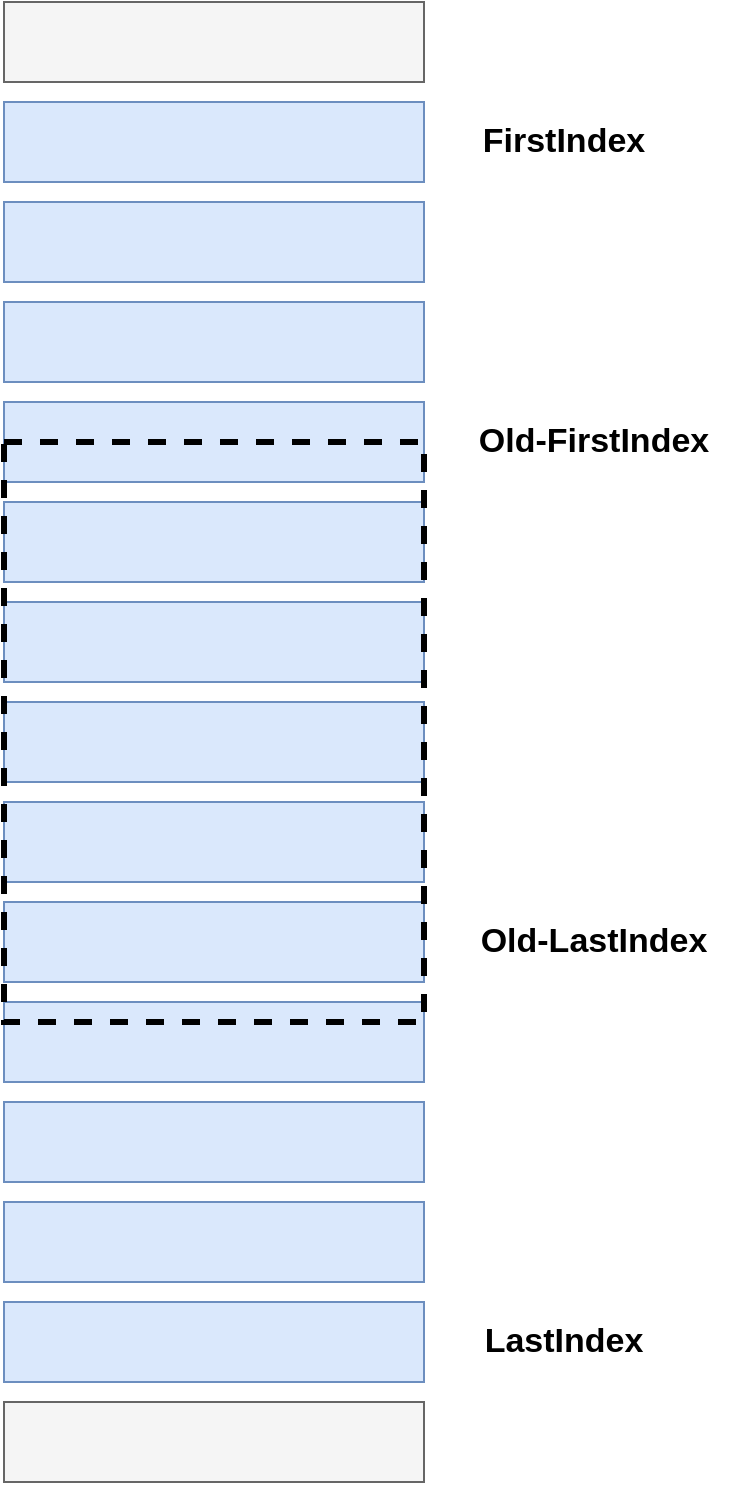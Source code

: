 <mxfile version="13.6.0" type="github">
  <diagram id="MtzvJQ1q3P5HI-TOtuv1" name="Page-1">
    <mxGraphModel dx="1422" dy="713" grid="1" gridSize="10" guides="1" tooltips="1" connect="1" arrows="1" fold="1" page="1" pageScale="1" pageWidth="1169" pageHeight="827" math="0" shadow="0">
      <root>
        <mxCell id="0" />
        <mxCell id="1" parent="0" />
        <mxCell id="k7DeWXXC1MOdUAD8JUGN-9" value="" style="rounded=0;whiteSpace=wrap;html=1;strokeWidth=1;fillColor=#dae8fc;strokeColor=#6c8ebf;" vertex="1" parent="1">
          <mxGeometry x="160" y="380" width="210" height="40" as="geometry" />
        </mxCell>
        <mxCell id="k7DeWXXC1MOdUAD8JUGN-3" value="" style="rounded=0;whiteSpace=wrap;html=1;strokeWidth=1;fillColor=#dae8fc;strokeColor=#6c8ebf;" vertex="1" parent="1">
          <mxGeometry x="160" y="230" width="210" height="40" as="geometry" />
        </mxCell>
        <mxCell id="k7DeWXXC1MOdUAD8JUGN-4" value="" style="rounded=0;whiteSpace=wrap;html=1;strokeWidth=1;fillColor=#dae8fc;strokeColor=#6c8ebf;" vertex="1" parent="1">
          <mxGeometry x="160" y="180" width="210" height="40" as="geometry" />
        </mxCell>
        <mxCell id="k7DeWXXC1MOdUAD8JUGN-5" value="" style="rounded=0;whiteSpace=wrap;html=1;strokeWidth=1;fillColor=#dae8fc;strokeColor=#6c8ebf;" vertex="1" parent="1">
          <mxGeometry x="160" y="130" width="210" height="40" as="geometry" />
        </mxCell>
        <mxCell id="k7DeWXXC1MOdUAD8JUGN-6" value="" style="rounded=0;whiteSpace=wrap;html=1;strokeWidth=1;fillColor=#dae8fc;strokeColor=#6c8ebf;" vertex="1" parent="1">
          <mxGeometry x="160" y="80" width="210" height="40" as="geometry" />
        </mxCell>
        <mxCell id="k7DeWXXC1MOdUAD8JUGN-7" value="" style="rounded=0;whiteSpace=wrap;html=1;strokeWidth=1;fillColor=#dae8fc;strokeColor=#6c8ebf;" vertex="1" parent="1">
          <mxGeometry x="160" y="280" width="210" height="40" as="geometry" />
        </mxCell>
        <mxCell id="k7DeWXXC1MOdUAD8JUGN-8" value="" style="rounded=0;whiteSpace=wrap;html=1;strokeWidth=1;fillColor=#dae8fc;strokeColor=#6c8ebf;" vertex="1" parent="1">
          <mxGeometry x="160" y="330" width="210" height="40" as="geometry" />
        </mxCell>
        <mxCell id="k7DeWXXC1MOdUAD8JUGN-10" value="" style="rounded=0;whiteSpace=wrap;html=1;strokeWidth=1;fillColor=#dae8fc;strokeColor=#6c8ebf;" vertex="1" parent="1">
          <mxGeometry x="160" y="430" width="210" height="40" as="geometry" />
        </mxCell>
        <mxCell id="k7DeWXXC1MOdUAD8JUGN-11" value="" style="rounded=0;whiteSpace=wrap;html=1;strokeWidth=1;fillColor=#dae8fc;strokeColor=#6c8ebf;" vertex="1" parent="1">
          <mxGeometry x="160" y="480" width="210" height="40" as="geometry" />
        </mxCell>
        <mxCell id="k7DeWXXC1MOdUAD8JUGN-12" value="" style="rounded=0;whiteSpace=wrap;html=1;strokeWidth=1;fillColor=#dae8fc;strokeColor=#6c8ebf;" vertex="1" parent="1">
          <mxGeometry x="160" y="530" width="210" height="40" as="geometry" />
        </mxCell>
        <mxCell id="k7DeWXXC1MOdUAD8JUGN-13" value="" style="rounded=0;whiteSpace=wrap;html=1;strokeWidth=1;fillColor=#dae8fc;strokeColor=#6c8ebf;" vertex="1" parent="1">
          <mxGeometry x="160" y="580" width="210" height="40" as="geometry" />
        </mxCell>
        <mxCell id="k7DeWXXC1MOdUAD8JUGN-14" value="" style="rounded=0;whiteSpace=wrap;html=1;strokeWidth=1;fillColor=#dae8fc;strokeColor=#6c8ebf;" vertex="1" parent="1">
          <mxGeometry x="160" y="630" width="210" height="40" as="geometry" />
        </mxCell>
        <mxCell id="k7DeWXXC1MOdUAD8JUGN-15" value="" style="rounded=0;whiteSpace=wrap;html=1;strokeWidth=1;fillColor=#dae8fc;strokeColor=#6c8ebf;" vertex="1" parent="1">
          <mxGeometry x="160" y="680" width="210" height="40" as="geometry" />
        </mxCell>
        <mxCell id="k7DeWXXC1MOdUAD8JUGN-16" value="" style="rounded=0;whiteSpace=wrap;html=1;strokeWidth=1;fillColor=#f5f5f5;strokeColor=#666666;fontColor=#333333;" vertex="1" parent="1">
          <mxGeometry x="160" y="730" width="210" height="40" as="geometry" />
        </mxCell>
        <mxCell id="k7DeWXXC1MOdUAD8JUGN-17" value="" style="rounded=0;whiteSpace=wrap;html=1;strokeWidth=1;fillColor=#f5f5f5;strokeColor=#666666;fontColor=#333333;" vertex="1" parent="1">
          <mxGeometry x="160" y="30" width="210" height="40" as="geometry" />
        </mxCell>
        <mxCell id="k7DeWXXC1MOdUAD8JUGN-18" value="&lt;font style=&quot;font-size: 17px&quot;&gt;&lt;b&gt;FirstIndex&lt;/b&gt;&lt;/font&gt;" style="text;html=1;strokeColor=none;fillColor=none;align=center;verticalAlign=middle;whiteSpace=wrap;rounded=0;" vertex="1" parent="1">
          <mxGeometry x="390" y="90" width="100" height="20" as="geometry" />
        </mxCell>
        <mxCell id="k7DeWXXC1MOdUAD8JUGN-19" value="&lt;span style=&quot;font-size: 17px&quot;&gt;&lt;b&gt;LastIndex&lt;/b&gt;&lt;/span&gt;" style="text;html=1;strokeColor=none;fillColor=none;align=center;verticalAlign=middle;whiteSpace=wrap;rounded=0;" vertex="1" parent="1">
          <mxGeometry x="390" y="690" width="100" height="20" as="geometry" />
        </mxCell>
        <mxCell id="k7DeWXXC1MOdUAD8JUGN-20" value="&lt;font style=&quot;font-size: 17px&quot;&gt;&lt;b&gt;Old-FirstIndex&lt;/b&gt;&lt;/font&gt;" style="text;html=1;strokeColor=none;fillColor=none;align=center;verticalAlign=middle;whiteSpace=wrap;rounded=0;" vertex="1" parent="1">
          <mxGeometry x="380" y="240" width="150" height="20" as="geometry" />
        </mxCell>
        <mxCell id="k7DeWXXC1MOdUAD8JUGN-21" value="&lt;font style=&quot;font-size: 17px&quot;&gt;&lt;b&gt;Old-LastIndex&lt;/b&gt;&lt;/font&gt;" style="text;html=1;strokeColor=none;fillColor=none;align=center;verticalAlign=middle;whiteSpace=wrap;rounded=0;" vertex="1" parent="1">
          <mxGeometry x="380" y="490" width="150" height="20" as="geometry" />
        </mxCell>
        <mxCell id="k7DeWXXC1MOdUAD8JUGN-2" value="" style="rounded=0;whiteSpace=wrap;html=1;strokeWidth=3;dashed=1;fillColor=none;" vertex="1" parent="1">
          <mxGeometry x="160" y="250" width="210" height="290" as="geometry" />
        </mxCell>
      </root>
    </mxGraphModel>
  </diagram>
</mxfile>
